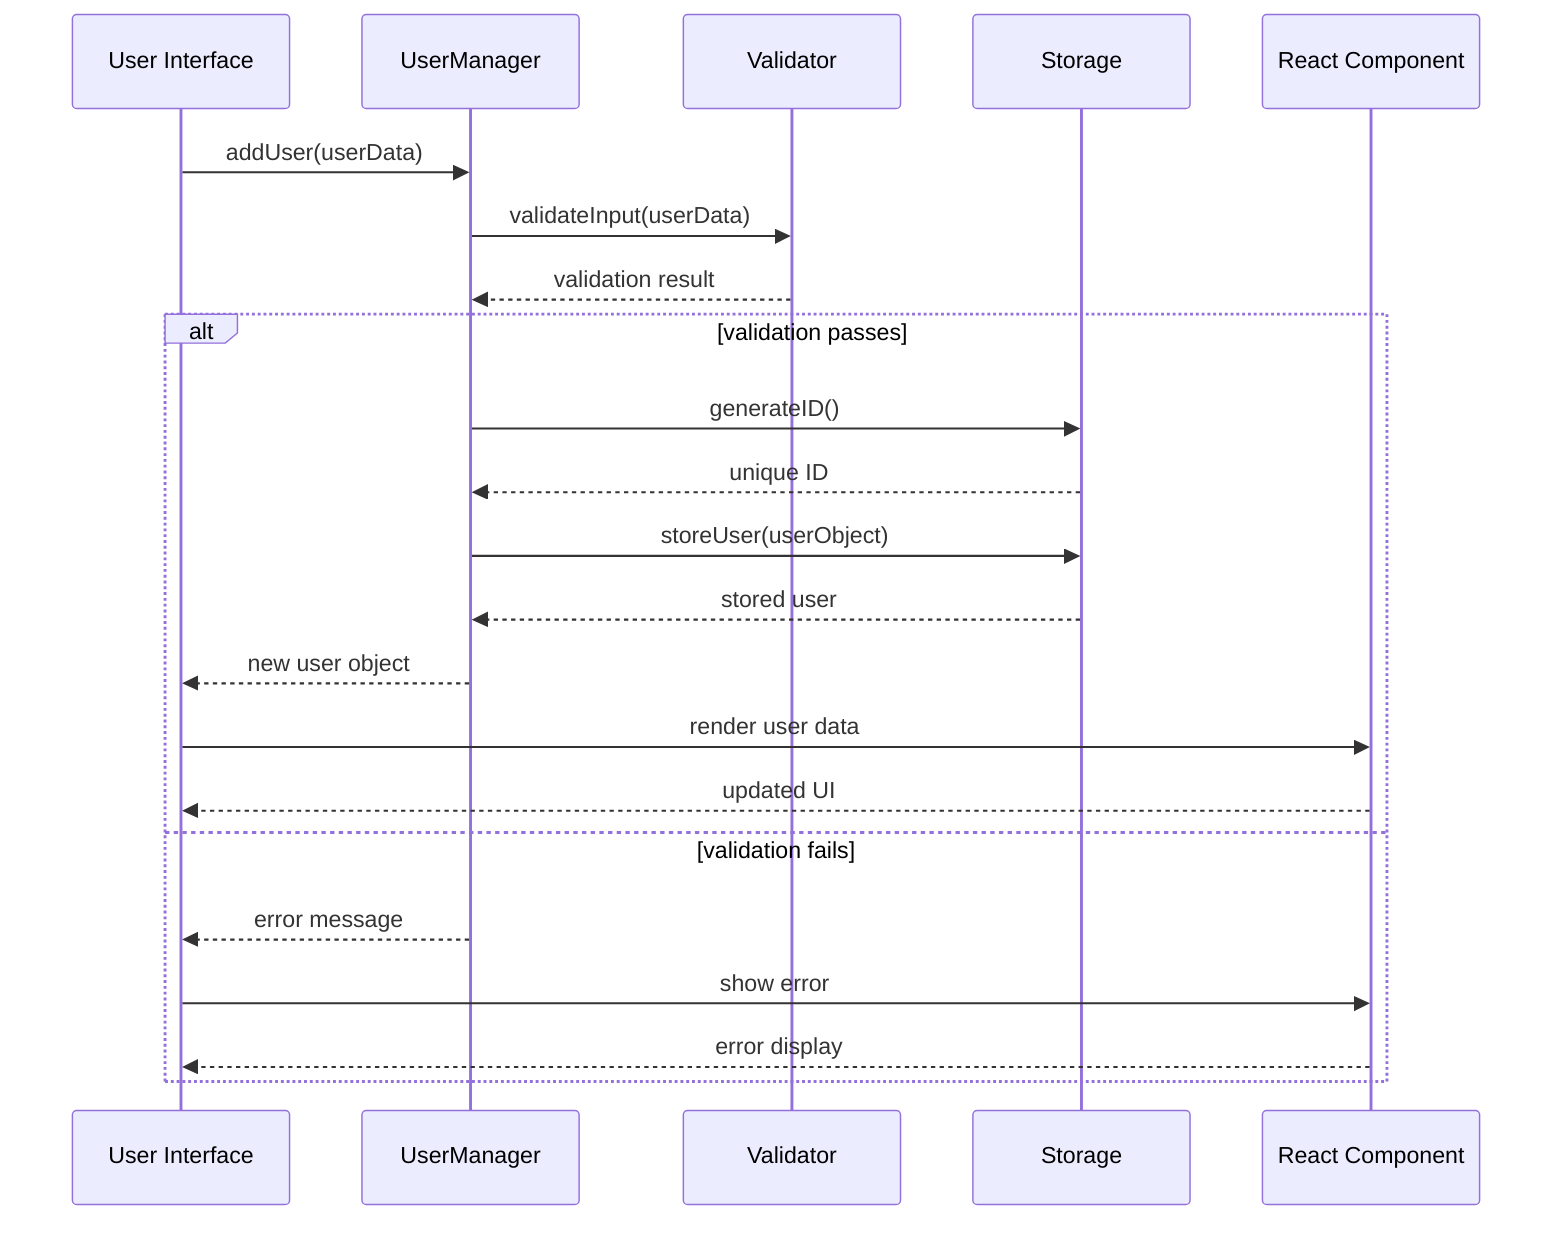 %% Challenge 1: Internal Data Processing Sequence
sequenceDiagram
    participant UI as User Interface
    participant UM as UserManager
    participant VA as Validator
    participant ST as Storage
    participant RC as React Component
    
    UI->>UM: addUser(userData)
    UM->>VA: validateInput(userData)
    VA-->>UM: validation result
    alt validation passes
        UM->>ST: generateID()
        ST-->>UM: unique ID
        UM->>ST: storeUser(userObject)
        ST-->>UM: stored user
        UM-->>UI: new user object
        UI->>RC: render user data
        RC-->>UI: updated UI
    else validation fails
        UM-->>UI: error message
        UI->>RC: show error
        RC-->>UI: error display
    end